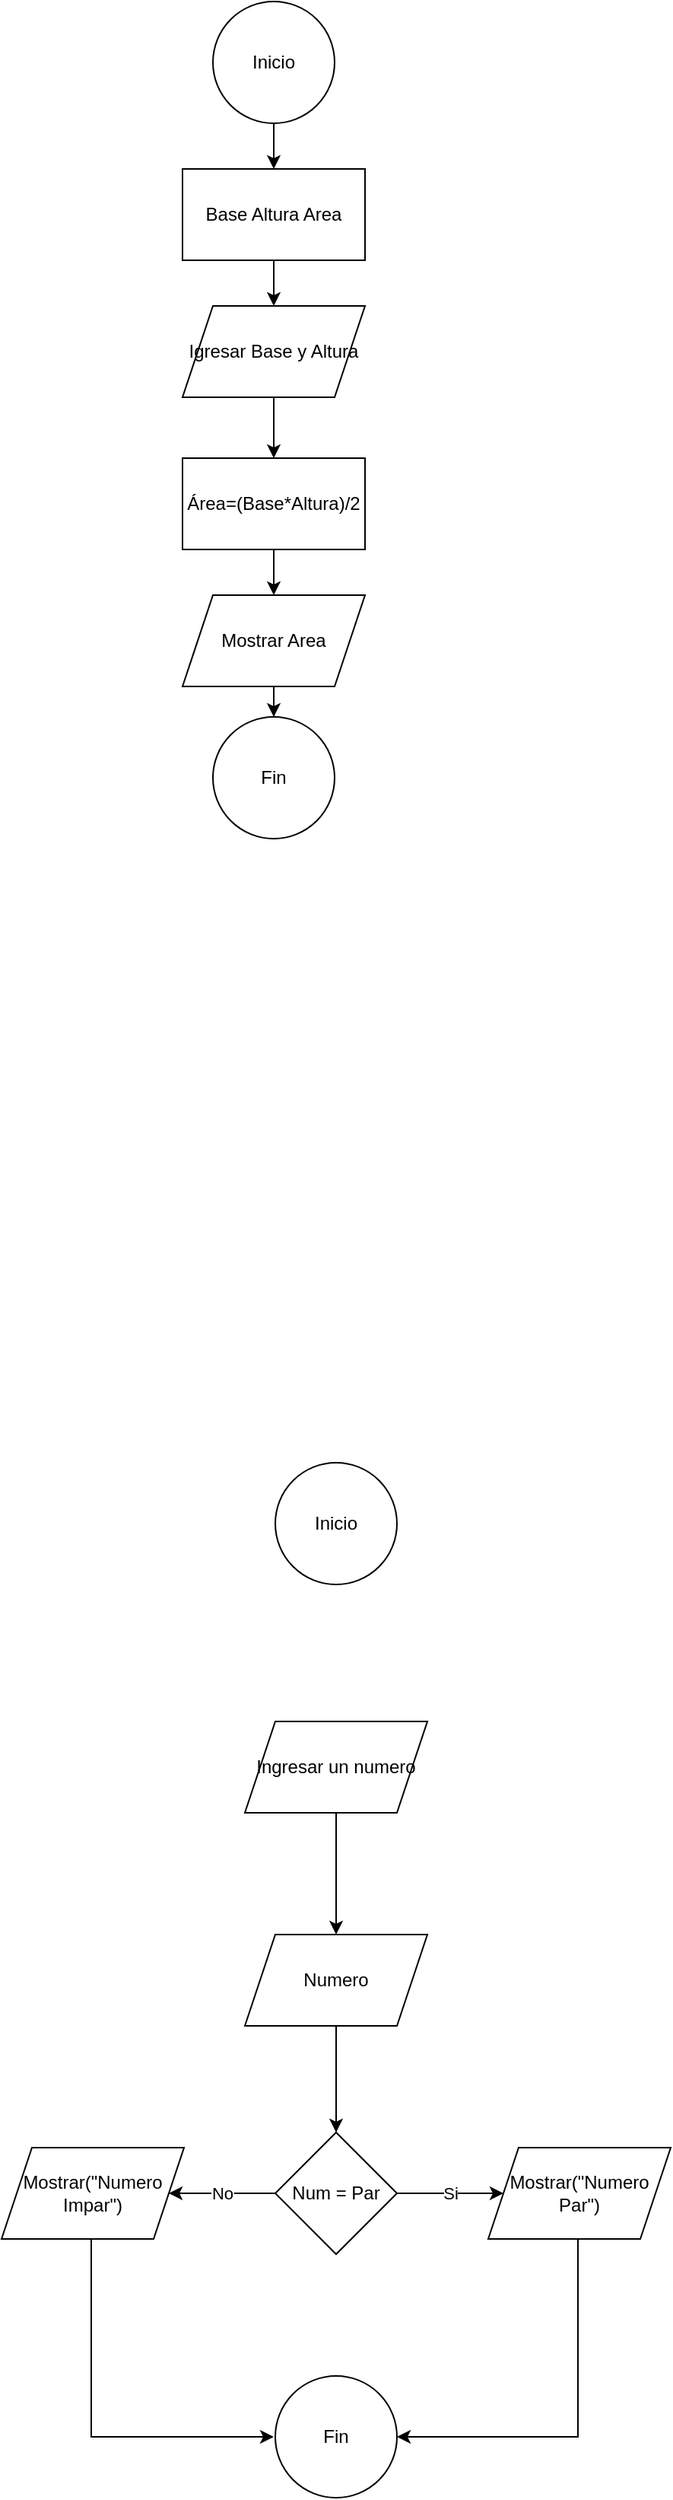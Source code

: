 <mxfile version="24.7.16">
  <diagram name="Página-1" id="diP-O9pLG7JxzAGupc3B">
    <mxGraphModel dx="794" dy="1585" grid="1" gridSize="10" guides="1" tooltips="1" connect="1" arrows="1" fold="1" page="1" pageScale="1" pageWidth="827" pageHeight="1169" math="0" shadow="0">
      <root>
        <mxCell id="0" />
        <mxCell id="1" parent="0" />
        <mxCell id="6evMOSts6bq80Mxan7AQ-4" value="" style="edgeStyle=orthogonalEdgeStyle;rounded=0;orthogonalLoop=1;jettySize=auto;html=1;" edge="1" parent="1" source="6evMOSts6bq80Mxan7AQ-2" target="6evMOSts6bq80Mxan7AQ-3">
          <mxGeometry relative="1" as="geometry" />
        </mxCell>
        <mxCell id="6evMOSts6bq80Mxan7AQ-2" value="&lt;font style=&quot;vertical-align: inherit;&quot;&gt;&lt;font style=&quot;vertical-align: inherit;&quot;&gt;Inicio&lt;/font&gt;&lt;/font&gt;" style="ellipse;whiteSpace=wrap;html=1;aspect=fixed;" vertex="1" parent="1">
          <mxGeometry x="400" y="-1040" width="80" height="80" as="geometry" />
        </mxCell>
        <mxCell id="6evMOSts6bq80Mxan7AQ-6" value="" style="edgeStyle=orthogonalEdgeStyle;rounded=0;orthogonalLoop=1;jettySize=auto;html=1;" edge="1" parent="1" source="6evMOSts6bq80Mxan7AQ-3" target="6evMOSts6bq80Mxan7AQ-5">
          <mxGeometry relative="1" as="geometry" />
        </mxCell>
        <mxCell id="6evMOSts6bq80Mxan7AQ-3" value="&lt;font style=&quot;vertical-align: inherit;&quot;&gt;&lt;font style=&quot;vertical-align: inherit;&quot;&gt;Base Altura Area&lt;/font&gt;&lt;/font&gt;" style="whiteSpace=wrap;html=1;" vertex="1" parent="1">
          <mxGeometry x="380" y="-930" width="120" height="60" as="geometry" />
        </mxCell>
        <mxCell id="6evMOSts6bq80Mxan7AQ-8" value="" style="edgeStyle=orthogonalEdgeStyle;rounded=0;orthogonalLoop=1;jettySize=auto;html=1;" edge="1" parent="1" source="6evMOSts6bq80Mxan7AQ-5" target="6evMOSts6bq80Mxan7AQ-7">
          <mxGeometry relative="1" as="geometry" />
        </mxCell>
        <mxCell id="6evMOSts6bq80Mxan7AQ-5" value="&lt;font style=&quot;vertical-align: inherit;&quot;&gt;&lt;font style=&quot;vertical-align: inherit;&quot;&gt;Igresar Base y Altura&lt;/font&gt;&lt;/font&gt;" style="shape=parallelogram;perimeter=parallelogramPerimeter;whiteSpace=wrap;html=1;fixedSize=1;" vertex="1" parent="1">
          <mxGeometry x="380" y="-840" width="120" height="60" as="geometry" />
        </mxCell>
        <mxCell id="6evMOSts6bq80Mxan7AQ-10" value="" style="edgeStyle=orthogonalEdgeStyle;rounded=0;orthogonalLoop=1;jettySize=auto;html=1;" edge="1" parent="1" source="6evMOSts6bq80Mxan7AQ-7" target="6evMOSts6bq80Mxan7AQ-9">
          <mxGeometry relative="1" as="geometry" />
        </mxCell>
        <mxCell id="6evMOSts6bq80Mxan7AQ-7" value="&lt;font style=&quot;vertical-align: inherit;&quot;&gt;&lt;font style=&quot;vertical-align: inherit;&quot;&gt;&lt;font style=&quot;vertical-align: inherit;&quot;&gt;&lt;font style=&quot;vertical-align: inherit;&quot;&gt;&lt;font style=&quot;vertical-align: inherit;&quot;&gt;&lt;font style=&quot;vertical-align: inherit;&quot;&gt;Área=(Base*Altura)/2&lt;/font&gt;&lt;/font&gt;&lt;/font&gt;&lt;/font&gt;&lt;/font&gt;&lt;/font&gt;" style="whiteSpace=wrap;html=1;" vertex="1" parent="1">
          <mxGeometry x="380" y="-740" width="120" height="60" as="geometry" />
        </mxCell>
        <mxCell id="6evMOSts6bq80Mxan7AQ-12" value="" style="edgeStyle=orthogonalEdgeStyle;rounded=0;orthogonalLoop=1;jettySize=auto;html=1;" edge="1" parent="1" source="6evMOSts6bq80Mxan7AQ-9" target="6evMOSts6bq80Mxan7AQ-11">
          <mxGeometry relative="1" as="geometry" />
        </mxCell>
        <mxCell id="6evMOSts6bq80Mxan7AQ-9" value="&lt;font style=&quot;vertical-align: inherit;&quot;&gt;&lt;font style=&quot;vertical-align: inherit;&quot;&gt;Mostrar Area&lt;/font&gt;&lt;/font&gt;" style="shape=parallelogram;perimeter=parallelogramPerimeter;whiteSpace=wrap;html=1;fixedSize=1;" vertex="1" parent="1">
          <mxGeometry x="380" y="-650" width="120" height="60" as="geometry" />
        </mxCell>
        <mxCell id="6evMOSts6bq80Mxan7AQ-11" value="&lt;font style=&quot;vertical-align: inherit;&quot;&gt;&lt;font style=&quot;vertical-align: inherit;&quot;&gt;Fin&lt;/font&gt;&lt;/font&gt;" style="ellipse;whiteSpace=wrap;html=1;" vertex="1" parent="1">
          <mxGeometry x="400" y="-570" width="80" height="80" as="geometry" />
        </mxCell>
        <mxCell id="6evMOSts6bq80Mxan7AQ-14" value="Inicio" style="ellipse;whiteSpace=wrap;html=1;aspect=fixed;" vertex="1" parent="1">
          <mxGeometry x="441" y="-80" width="80" height="80" as="geometry" />
        </mxCell>
        <mxCell id="6evMOSts6bq80Mxan7AQ-20" value="" style="edgeStyle=orthogonalEdgeStyle;rounded=0;orthogonalLoop=1;jettySize=auto;html=1;" edge="1" parent="1" source="6evMOSts6bq80Mxan7AQ-17" target="6evMOSts6bq80Mxan7AQ-19">
          <mxGeometry relative="1" as="geometry" />
        </mxCell>
        <mxCell id="6evMOSts6bq80Mxan7AQ-17" value="Ingresar un numero" style="shape=parallelogram;perimeter=parallelogramPerimeter;whiteSpace=wrap;html=1;fixedSize=1;" vertex="1" parent="1">
          <mxGeometry x="421" y="90" width="120" height="60" as="geometry" />
        </mxCell>
        <mxCell id="6evMOSts6bq80Mxan7AQ-24" value="" style="edgeStyle=orthogonalEdgeStyle;rounded=0;orthogonalLoop=1;jettySize=auto;html=1;" edge="1" parent="1" source="6evMOSts6bq80Mxan7AQ-19" target="6evMOSts6bq80Mxan7AQ-23">
          <mxGeometry relative="1" as="geometry" />
        </mxCell>
        <mxCell id="6evMOSts6bq80Mxan7AQ-19" value="Numero" style="shape=parallelogram;perimeter=parallelogramPerimeter;whiteSpace=wrap;html=1;fixedSize=1;" vertex="1" parent="1">
          <mxGeometry x="421" y="230" width="120" height="60" as="geometry" />
        </mxCell>
        <mxCell id="6evMOSts6bq80Mxan7AQ-29" value="Si" style="edgeStyle=orthogonalEdgeStyle;rounded=0;orthogonalLoop=1;jettySize=auto;html=1;" edge="1" parent="1" source="6evMOSts6bq80Mxan7AQ-23" target="6evMOSts6bq80Mxan7AQ-28">
          <mxGeometry relative="1" as="geometry" />
        </mxCell>
        <mxCell id="6evMOSts6bq80Mxan7AQ-31" value="No" style="edgeStyle=orthogonalEdgeStyle;rounded=0;orthogonalLoop=1;jettySize=auto;html=1;" edge="1" parent="1" source="6evMOSts6bq80Mxan7AQ-23" target="6evMOSts6bq80Mxan7AQ-30">
          <mxGeometry relative="1" as="geometry" />
        </mxCell>
        <mxCell id="6evMOSts6bq80Mxan7AQ-23" value="Num = Par" style="rhombus;whiteSpace=wrap;html=1;" vertex="1" parent="1">
          <mxGeometry x="441" y="360" width="80" height="80" as="geometry" />
        </mxCell>
        <mxCell id="6evMOSts6bq80Mxan7AQ-40" value="" style="edgeStyle=orthogonalEdgeStyle;rounded=0;orthogonalLoop=1;jettySize=auto;html=1;entryX=1;entryY=0.5;entryDx=0;entryDy=0;" edge="1" parent="1" source="6evMOSts6bq80Mxan7AQ-28" target="6evMOSts6bq80Mxan7AQ-34">
          <mxGeometry relative="1" as="geometry">
            <mxPoint x="530" y="550" as="targetPoint" />
            <Array as="points">
              <mxPoint x="640" y="560" />
            </Array>
          </mxGeometry>
        </mxCell>
        <mxCell id="6evMOSts6bq80Mxan7AQ-28" value="Mostrar(&quot;Numero Par&quot;)" style="shape=parallelogram;perimeter=parallelogramPerimeter;whiteSpace=wrap;html=1;fixedSize=1;" vertex="1" parent="1">
          <mxGeometry x="581" y="370" width="120" height="60" as="geometry" />
        </mxCell>
        <mxCell id="6evMOSts6bq80Mxan7AQ-37" value="" style="edgeStyle=orthogonalEdgeStyle;rounded=0;orthogonalLoop=1;jettySize=auto;html=1;" edge="1" parent="1" source="6evMOSts6bq80Mxan7AQ-30">
          <mxGeometry relative="1" as="geometry">
            <mxPoint x="440" y="560" as="targetPoint" />
            <Array as="points">
              <mxPoint x="320" y="560" />
            </Array>
          </mxGeometry>
        </mxCell>
        <mxCell id="6evMOSts6bq80Mxan7AQ-30" value="Mostrar(&quot;Numero Impar&quot;)" style="shape=parallelogram;perimeter=parallelogramPerimeter;whiteSpace=wrap;html=1;fixedSize=1;" vertex="1" parent="1">
          <mxGeometry x="261" y="370" width="120" height="60" as="geometry" />
        </mxCell>
        <mxCell id="6evMOSts6bq80Mxan7AQ-34" value="Fin" style="ellipse;whiteSpace=wrap;html=1;aspect=fixed;" vertex="1" parent="1">
          <mxGeometry x="441" y="520" width="80" height="80" as="geometry" />
        </mxCell>
      </root>
    </mxGraphModel>
  </diagram>
</mxfile>
